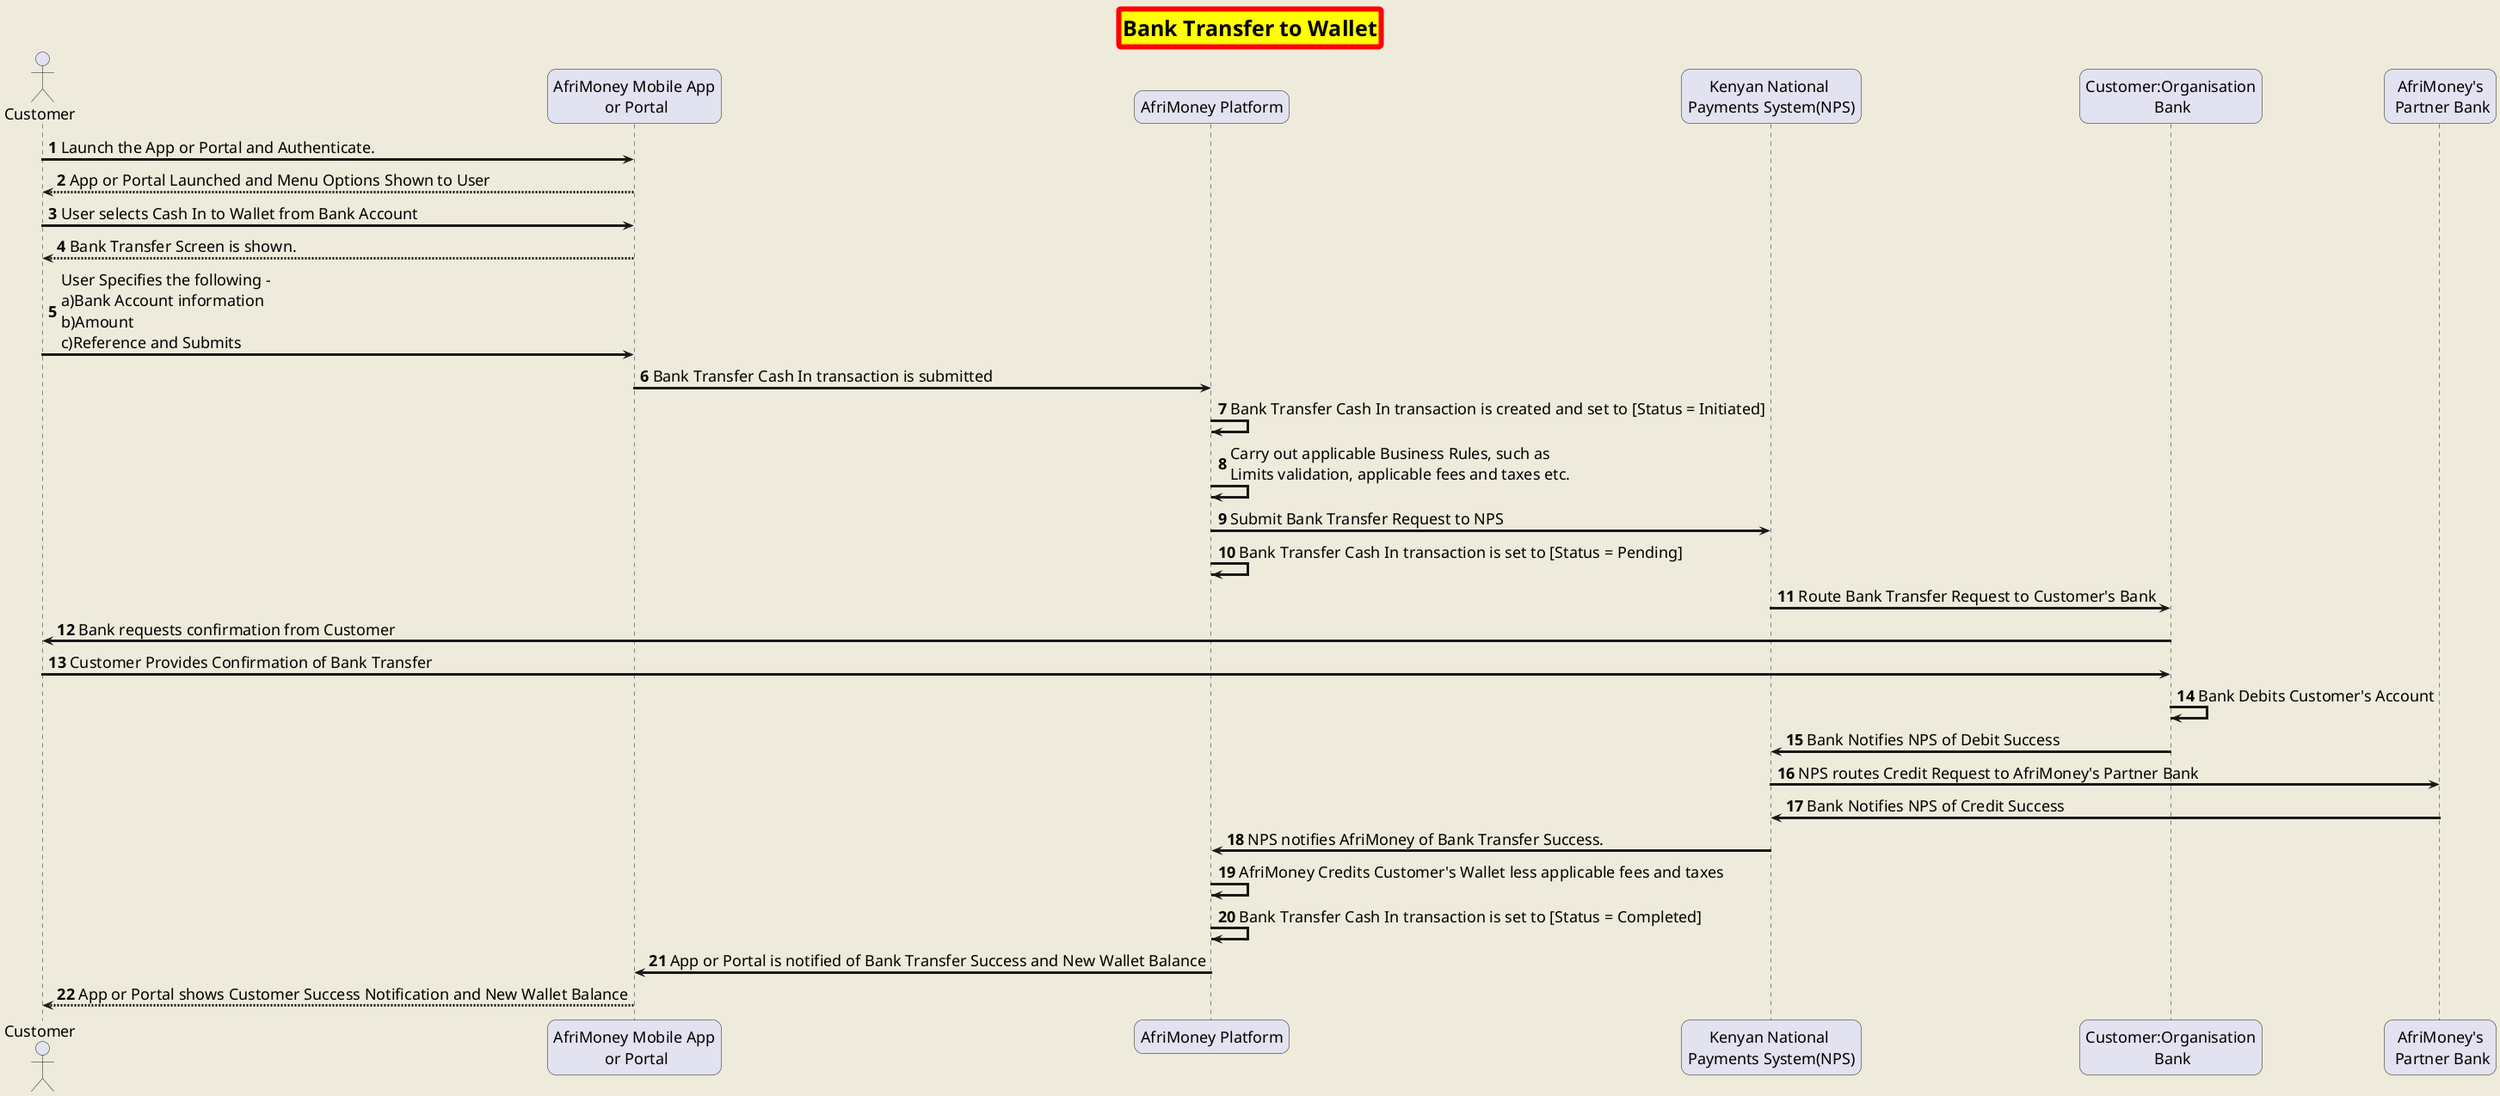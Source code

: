 @startuml Bank Transfer to Wallet 
title Bank Transfer to Wallet

skinparam backgroundColor #EEEBDC
skinparam RoundCorner 20
skinparam TitleBackgroundColor yellow
skinparam TitleBorderColor red
skinparam TitleBorderThickness 6
skinparam TitleBorderRoundCorner 5
skinparam TitleFontName Graphik
skinparam TitleFontSize 25
skinparam ParticipantFontSize 18
skinparam ActorFontSize 18
skinparam ActorFontName Graphik
skinparam ParticipantFontName Graphik
skinparam ArrowFontName Graphik
skinparam ArrowFontSize 18
skinparam ArrowFontSize 18
skinparam NoteFontName Graphik
skinparam NoteFontSize 18
skinparam ArrowThickness 3


autonumber



actor contact as "Customer"
participant app  as "AfriMoney Mobile App\n or Portal"
participant afri  as "AfriMoney Platform"
participant nps as "Kenyan National \nPayments System(NPS)"
participant bank as "Customer:Organisation\n Bank"
participant pbank as "AfriMoney's\n Partner Bank"






contact -> app: Launch the App or Portal and Authenticate. 
app --> contact: App or Portal Launched and Menu Options Shown to User
contact -> app: User selects Cash In to Wallet from Bank Account
app --> contact: Bank Transfer Screen is shown. 
contact -> app: User Specifies the following - \na)Bank Account information\nb)Amount\nc)Reference and Submits
app -> afri: Bank Transfer Cash In transaction is submitted
afri -> afri: Bank Transfer Cash In transaction is created and set to [Status = Initiated]
afri -> afri: Carry out applicable Business Rules, such as \nLimits validation, applicable fees and taxes etc.
afri -> nps: Submit Bank Transfer Request to NPS
afri -> afri: Bank Transfer Cash In transaction is set to [Status = Pending]
nps -> bank: Route Bank Transfer Request to Customer's Bank 
bank-> contact : Bank requests confirmation from Customer
contact-> bank : Customer Provides Confirmation of Bank Transfer
bank-> bank : Bank Debits Customer's Account
bank-> nps : Bank Notifies NPS of Debit Success
nps-> pbank : NPS routes Credit Request to AfriMoney's Partner Bank 
pbank-> nps : Bank Notifies NPS of Credit Success
nps -> afri : NPS notifies AfriMoney of Bank Transfer Success. 
afri -> afri : AfriMoney Credits Customer's Wallet less applicable fees and taxes
afri -> afri: Bank Transfer Cash In transaction is set to [Status = Completed]
afri-> app: App or Portal is notified of Bank Transfer Success and New Wallet Balance
app --> contact: App or Portal shows Customer Success Notification and New Wallet Balance



@enduml
